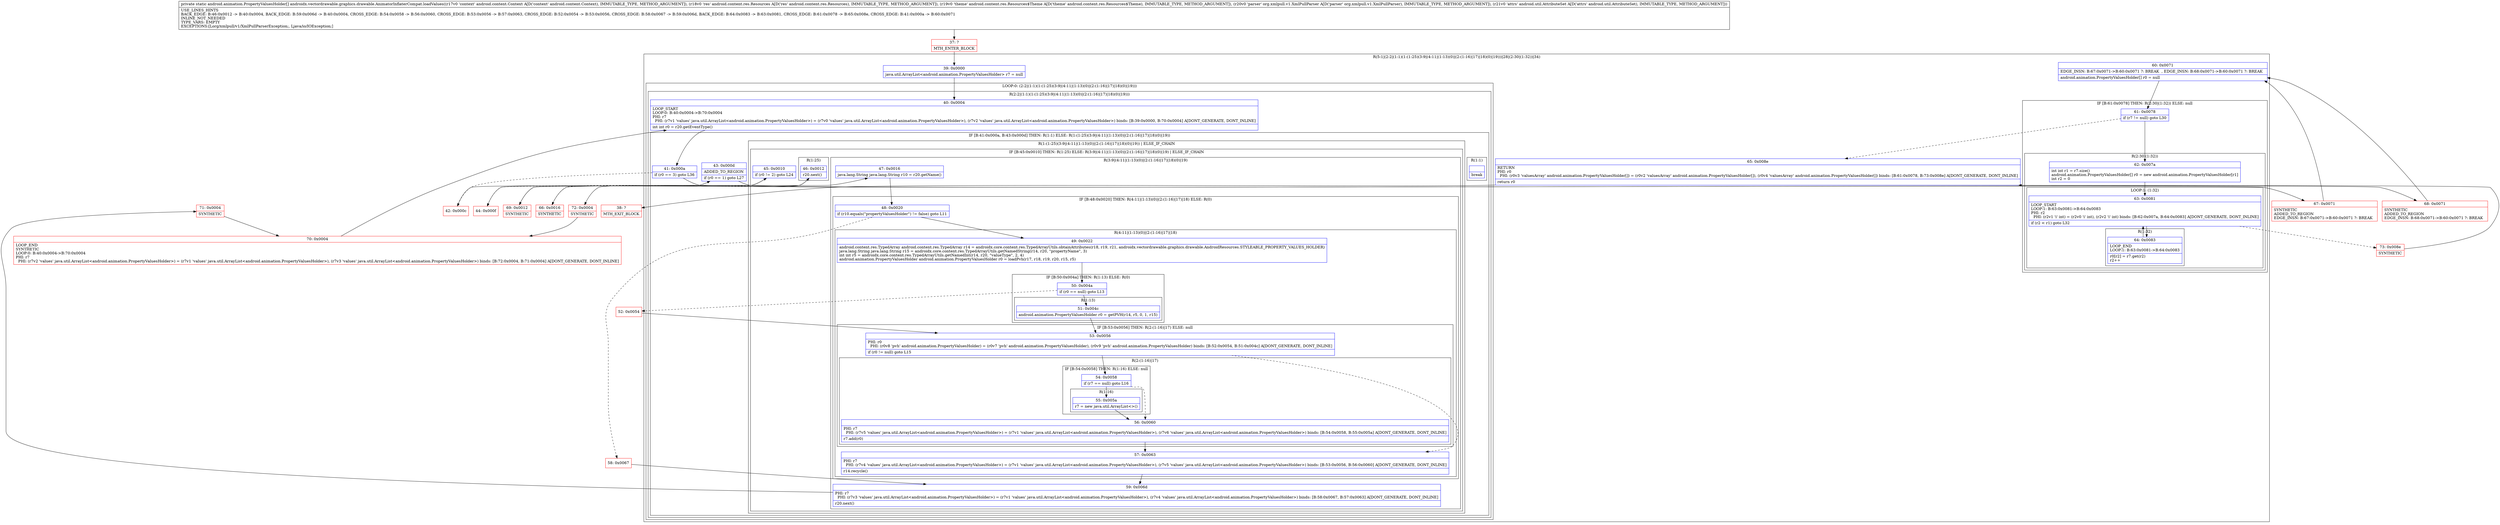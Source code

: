 digraph "CFG forandroidx.vectordrawable.graphics.drawable.AnimatorInflaterCompat.loadValues(Landroid\/content\/Context;Landroid\/content\/res\/Resources;Landroid\/content\/res\/Resources$Theme;Lorg\/xmlpull\/v1\/XmlPullParser;Landroid\/util\/AttributeSet;)[Landroid\/animation\/PropertyValuesHolder;" {
subgraph cluster_Region_395341754 {
label = "R(5:1|(2:2|(1:1)(1:(1:25)(3:9|(4:11|(1:13)(0)|(2:(1:16)|17)|18)(0)|19)))|28|(2:30|(1:32))|34)";
node [shape=record,color=blue];
Node_39 [shape=record,label="{39\:\ 0x0000|java.util.ArrayList\<android.animation.PropertyValuesHolder\> r7 = null\l}"];
subgraph cluster_LoopRegion_95746991 {
label = "LOOP:0: (2:2|(1:1)(1:(1:25)(3:9|(4:11|(1:13)(0)|(2:(1:16)|17)|18)(0)|19)))";
node [shape=record,color=blue];
subgraph cluster_Region_884202177 {
label = "R(2:2|(1:1)(1:(1:25)(3:9|(4:11|(1:13)(0)|(2:(1:16)|17)|18)(0)|19)))";
node [shape=record,color=blue];
Node_40 [shape=record,label="{40\:\ 0x0004|LOOP_START\lLOOP:0: B:40:0x0004\-\>B:70:0x0004\lPHI: r7 \l  PHI: (r7v1 'values' java.util.ArrayList\<android.animation.PropertyValuesHolder\>) = (r7v0 'values' java.util.ArrayList\<android.animation.PropertyValuesHolder\>), (r7v2 'values' java.util.ArrayList\<android.animation.PropertyValuesHolder\>) binds: [B:39:0x0000, B:70:0x0004] A[DONT_GENERATE, DONT_INLINE]\l|int int r0 = r20.getEventType()\l}"];
subgraph cluster_IfRegion_725492259 {
label = "IF [B:41:0x000a, B:43:0x000d] THEN: R(1:1) ELSE: R(1:(1:25)(3:9|(4:11|(1:13)(0)|(2:(1:16)|17)|18)(0)|19))";
node [shape=record,color=blue];
Node_41 [shape=record,label="{41\:\ 0x000a|if (r0 == 3) goto L36\l}"];
Node_43 [shape=record,label="{43\:\ 0x000d|ADDED_TO_REGION\l|if (r0 == 1) goto L27\l}"];
subgraph cluster_Region_1117014320 {
label = "R(1:1)";
node [shape=record,color=blue];
Node_InsnContainer_1602560579 [shape=record,label="{|break\l}"];
}
subgraph cluster_Region_1201240279 {
label = "R(1:(1:25)(3:9|(4:11|(1:13)(0)|(2:(1:16)|17)|18)(0)|19)) | ELSE_IF_CHAIN\l";
node [shape=record,color=blue];
subgraph cluster_IfRegion_693163060 {
label = "IF [B:45:0x0010] THEN: R(1:25) ELSE: R(3:9|(4:11|(1:13)(0)|(2:(1:16)|17)|18)(0)|19) | ELSE_IF_CHAIN\l";
node [shape=record,color=blue];
Node_45 [shape=record,label="{45\:\ 0x0010|if (r0 != 2) goto L24\l}"];
subgraph cluster_Region_1708296712 {
label = "R(1:25)";
node [shape=record,color=blue];
Node_46 [shape=record,label="{46\:\ 0x0012|r20.next()\l}"];
}
subgraph cluster_Region_1319108794 {
label = "R(3:9|(4:11|(1:13)(0)|(2:(1:16)|17)|18)(0)|19)";
node [shape=record,color=blue];
Node_47 [shape=record,label="{47\:\ 0x0016|java.lang.String java.lang.String r10 = r20.getName()\l}"];
subgraph cluster_IfRegion_341118071 {
label = "IF [B:48:0x0020] THEN: R(4:11|(1:13)(0)|(2:(1:16)|17)|18) ELSE: R(0)";
node [shape=record,color=blue];
Node_48 [shape=record,label="{48\:\ 0x0020|if (r10.equals(\"propertyValuesHolder\") != false) goto L11\l}"];
subgraph cluster_Region_999001021 {
label = "R(4:11|(1:13)(0)|(2:(1:16)|17)|18)";
node [shape=record,color=blue];
Node_49 [shape=record,label="{49\:\ 0x0022|android.content.res.TypedArray android.content.res.TypedArray r14 = androidx.core.content.res.TypedArrayUtils.obtainAttributes(r18, r19, r21, androidx.vectordrawable.graphics.drawable.AndroidResources.STYLEABLE_PROPERTY_VALUES_HOLDER)\ljava.lang.String java.lang.String r15 = androidx.core.content.res.TypedArrayUtils.getNamedString(r14, r20, \"propertyName\", 3)\lint int r5 = androidx.core.content.res.TypedArrayUtils.getNamedInt(r14, r20, \"valueType\", 2, 4)\landroid.animation.PropertyValuesHolder android.animation.PropertyValuesHolder r0 = loadPvh(r17, r18, r19, r20, r15, r5)\l}"];
subgraph cluster_IfRegion_1825525965 {
label = "IF [B:50:0x004a] THEN: R(1:13) ELSE: R(0)";
node [shape=record,color=blue];
Node_50 [shape=record,label="{50\:\ 0x004a|if (r0 == null) goto L13\l}"];
subgraph cluster_Region_581186035 {
label = "R(1:13)";
node [shape=record,color=blue];
Node_51 [shape=record,label="{51\:\ 0x004c|android.animation.PropertyValuesHolder r0 = getPVH(r14, r5, 0, 1, r15)\l}"];
}
subgraph cluster_Region_91193931 {
label = "R(0)";
node [shape=record,color=blue];
}
}
subgraph cluster_IfRegion_1346756503 {
label = "IF [B:53:0x0056] THEN: R(2:(1:16)|17) ELSE: null";
node [shape=record,color=blue];
Node_53 [shape=record,label="{53\:\ 0x0056|PHI: r0 \l  PHI: (r0v8 'pvh' android.animation.PropertyValuesHolder) = (r0v7 'pvh' android.animation.PropertyValuesHolder), (r0v9 'pvh' android.animation.PropertyValuesHolder) binds: [B:52:0x0054, B:51:0x004c] A[DONT_GENERATE, DONT_INLINE]\l|if (r0 != null) goto L15\l}"];
subgraph cluster_Region_1974929586 {
label = "R(2:(1:16)|17)";
node [shape=record,color=blue];
subgraph cluster_IfRegion_575527971 {
label = "IF [B:54:0x0058] THEN: R(1:16) ELSE: null";
node [shape=record,color=blue];
Node_54 [shape=record,label="{54\:\ 0x0058|if (r7 == null) goto L16\l}"];
subgraph cluster_Region_286278741 {
label = "R(1:16)";
node [shape=record,color=blue];
Node_55 [shape=record,label="{55\:\ 0x005a|r7 = new java.util.ArrayList\<\>()\l}"];
}
}
Node_56 [shape=record,label="{56\:\ 0x0060|PHI: r7 \l  PHI: (r7v5 'values' java.util.ArrayList\<android.animation.PropertyValuesHolder\>) = (r7v1 'values' java.util.ArrayList\<android.animation.PropertyValuesHolder\>), (r7v6 'values' java.util.ArrayList\<android.animation.PropertyValuesHolder\>) binds: [B:54:0x0058, B:55:0x005a] A[DONT_GENERATE, DONT_INLINE]\l|r7.add(r0)\l}"];
}
}
Node_57 [shape=record,label="{57\:\ 0x0063|PHI: r7 \l  PHI: (r7v4 'values' java.util.ArrayList\<android.animation.PropertyValuesHolder\>) = (r7v1 'values' java.util.ArrayList\<android.animation.PropertyValuesHolder\>), (r7v5 'values' java.util.ArrayList\<android.animation.PropertyValuesHolder\>) binds: [B:53:0x0056, B:56:0x0060] A[DONT_GENERATE, DONT_INLINE]\l|r14.recycle()\l}"];
}
subgraph cluster_Region_1930313631 {
label = "R(0)";
node [shape=record,color=blue];
}
}
Node_59 [shape=record,label="{59\:\ 0x006d|PHI: r7 \l  PHI: (r7v3 'values' java.util.ArrayList\<android.animation.PropertyValuesHolder\>) = (r7v1 'values' java.util.ArrayList\<android.animation.PropertyValuesHolder\>), (r7v4 'values' java.util.ArrayList\<android.animation.PropertyValuesHolder\>) binds: [B:58:0x0067, B:57:0x0063] A[DONT_GENERATE, DONT_INLINE]\l|r20.next()\l}"];
}
}
}
}
}
}
Node_60 [shape=record,label="{60\:\ 0x0071|EDGE_INSN: B:67:0x0071\-\>B:60:0x0071 ?: BREAK  , EDGE_INSN: B:68:0x0071\-\>B:60:0x0071 ?: BREAK  \l|android.animation.PropertyValuesHolder[] r0 = null\l}"];
subgraph cluster_IfRegion_1041230156 {
label = "IF [B:61:0x0078] THEN: R(2:30|(1:32)) ELSE: null";
node [shape=record,color=blue];
Node_61 [shape=record,label="{61\:\ 0x0078|if (r7 != null) goto L30\l}"];
subgraph cluster_Region_720813192 {
label = "R(2:30|(1:32))";
node [shape=record,color=blue];
Node_62 [shape=record,label="{62\:\ 0x007a|int int r1 = r7.size()\landroid.animation.PropertyValuesHolder[] r0 = new android.animation.PropertyValuesHolder[r1]\lint r2 = 0\l}"];
subgraph cluster_LoopRegion_1693428532 {
label = "LOOP:1: (1:32)";
node [shape=record,color=blue];
Node_63 [shape=record,label="{63\:\ 0x0081|LOOP_START\lLOOP:1: B:63:0x0081\-\>B:64:0x0083\lPHI: r2 \l  PHI: (r2v1 'i' int) = (r2v0 'i' int), (r2v2 'i' int) binds: [B:62:0x007a, B:64:0x0083] A[DONT_GENERATE, DONT_INLINE]\l|if (r2 \< r1) goto L32\l}"];
subgraph cluster_Region_970418031 {
label = "R(1:32)";
node [shape=record,color=blue];
Node_64 [shape=record,label="{64\:\ 0x0083|LOOP_END\lLOOP:1: B:63:0x0081\-\>B:64:0x0083\l|r0[r2] = r7.get(r2)\lr2++\l}"];
}
}
}
}
Node_65 [shape=record,label="{65\:\ 0x008e|RETURN\lPHI: r0 \l  PHI: (r0v3 'valuesArray' android.animation.PropertyValuesHolder[]) = (r0v2 'valuesArray' android.animation.PropertyValuesHolder[]), (r0v4 'valuesArray' android.animation.PropertyValuesHolder[]) binds: [B:61:0x0078, B:73:0x008e] A[DONT_GENERATE, DONT_INLINE]\l|return r0\l}"];
}
Node_37 [shape=record,color=red,label="{37\:\ ?|MTH_ENTER_BLOCK\l}"];
Node_42 [shape=record,color=red,label="{42\:\ 0x000c}"];
Node_44 [shape=record,color=red,label="{44\:\ 0x000f}"];
Node_66 [shape=record,color=red,label="{66\:\ 0x0016|SYNTHETIC\l}"];
Node_71 [shape=record,color=red,label="{71\:\ 0x0004|SYNTHETIC\l}"];
Node_70 [shape=record,color=red,label="{70\:\ 0x0004|LOOP_END\lSYNTHETIC\lLOOP:0: B:40:0x0004\-\>B:70:0x0004\lPHI: r7 \l  PHI: (r7v2 'values' java.util.ArrayList\<android.animation.PropertyValuesHolder\>) = (r7v1 'values' java.util.ArrayList\<android.animation.PropertyValuesHolder\>), (r7v3 'values' java.util.ArrayList\<android.animation.PropertyValuesHolder\>) binds: [B:72:0x0004, B:71:0x0004] A[DONT_GENERATE, DONT_INLINE]\l}"];
Node_52 [shape=record,color=red,label="{52\:\ 0x0054}"];
Node_58 [shape=record,color=red,label="{58\:\ 0x0067}"];
Node_69 [shape=record,color=red,label="{69\:\ 0x0012|SYNTHETIC\l}"];
Node_72 [shape=record,color=red,label="{72\:\ 0x0004|SYNTHETIC\l}"];
Node_68 [shape=record,color=red,label="{68\:\ 0x0071|SYNTHETIC\lADDED_TO_REGION\lEDGE_INSN: B:68:0x0071\-\>B:60:0x0071 ?: BREAK  \l}"];
Node_73 [shape=record,color=red,label="{73\:\ 0x008e|SYNTHETIC\l}"];
Node_38 [shape=record,color=red,label="{38\:\ ?|MTH_EXIT_BLOCK\l}"];
Node_67 [shape=record,color=red,label="{67\:\ 0x0071|SYNTHETIC\lADDED_TO_REGION\lEDGE_INSN: B:67:0x0071\-\>B:60:0x0071 ?: BREAK  \l}"];
MethodNode[shape=record,label="{private static android.animation.PropertyValuesHolder[] androidx.vectordrawable.graphics.drawable.AnimatorInflaterCompat.loadValues((r17v0 'context' android.content.Context A[D('context' android.content.Context), IMMUTABLE_TYPE, METHOD_ARGUMENT]), (r18v0 'res' android.content.res.Resources A[D('res' android.content.res.Resources), IMMUTABLE_TYPE, METHOD_ARGUMENT]), (r19v0 'theme' android.content.res.Resources$Theme A[D('theme' android.content.res.Resources$Theme), IMMUTABLE_TYPE, METHOD_ARGUMENT]), (r20v0 'parser' org.xmlpull.v1.XmlPullParser A[D('parser' org.xmlpull.v1.XmlPullParser), IMMUTABLE_TYPE, METHOD_ARGUMENT]), (r21v0 'attrs' android.util.AttributeSet A[D('attrs' android.util.AttributeSet), IMMUTABLE_TYPE, METHOD_ARGUMENT]))  | USE_LINES_HINTS\lBACK_EDGE: B:46:0x0012 \-\> B:40:0x0004, BACK_EDGE: B:59:0x006d \-\> B:40:0x0004, CROSS_EDGE: B:54:0x0058 \-\> B:56:0x0060, CROSS_EDGE: B:53:0x0056 \-\> B:57:0x0063, CROSS_EDGE: B:52:0x0054 \-\> B:53:0x0056, CROSS_EDGE: B:58:0x0067 \-\> B:59:0x006d, BACK_EDGE: B:64:0x0083 \-\> B:63:0x0081, CROSS_EDGE: B:61:0x0078 \-\> B:65:0x008e, CROSS_EDGE: B:41:0x000a \-\> B:60:0x0071\lINLINE_NOT_NEEDED\lTYPE_VARS: EMPTY\lEXCEPTIONS:[Lorg\/xmlpull\/v1\/XmlPullParserException;, Ljava\/io\/IOException;]\l}"];
MethodNode -> Node_37;Node_39 -> Node_40;
Node_40 -> Node_41;
Node_41 -> Node_42[style=dashed];
Node_41 -> Node_67;
Node_43 -> Node_44[style=dashed];
Node_43 -> Node_68;
Node_45 -> Node_66[style=dashed];
Node_45 -> Node_69;
Node_46 -> Node_72;
Node_47 -> Node_48;
Node_48 -> Node_49;
Node_48 -> Node_58[style=dashed];
Node_49 -> Node_50;
Node_50 -> Node_51;
Node_50 -> Node_52[style=dashed];
Node_51 -> Node_53;
Node_53 -> Node_54;
Node_53 -> Node_57[style=dashed];
Node_54 -> Node_55;
Node_54 -> Node_56[style=dashed];
Node_55 -> Node_56;
Node_56 -> Node_57;
Node_57 -> Node_59;
Node_59 -> Node_71;
Node_60 -> Node_61;
Node_61 -> Node_62;
Node_61 -> Node_65[style=dashed];
Node_62 -> Node_63;
Node_63 -> Node_64;
Node_63 -> Node_73[style=dashed];
Node_64 -> Node_63;
Node_65 -> Node_38;
Node_37 -> Node_39;
Node_42 -> Node_43;
Node_44 -> Node_45;
Node_66 -> Node_47;
Node_71 -> Node_70;
Node_70 -> Node_40;
Node_52 -> Node_53;
Node_58 -> Node_59;
Node_69 -> Node_46;
Node_72 -> Node_70;
Node_68 -> Node_60;
Node_73 -> Node_65;
Node_67 -> Node_60;
}


